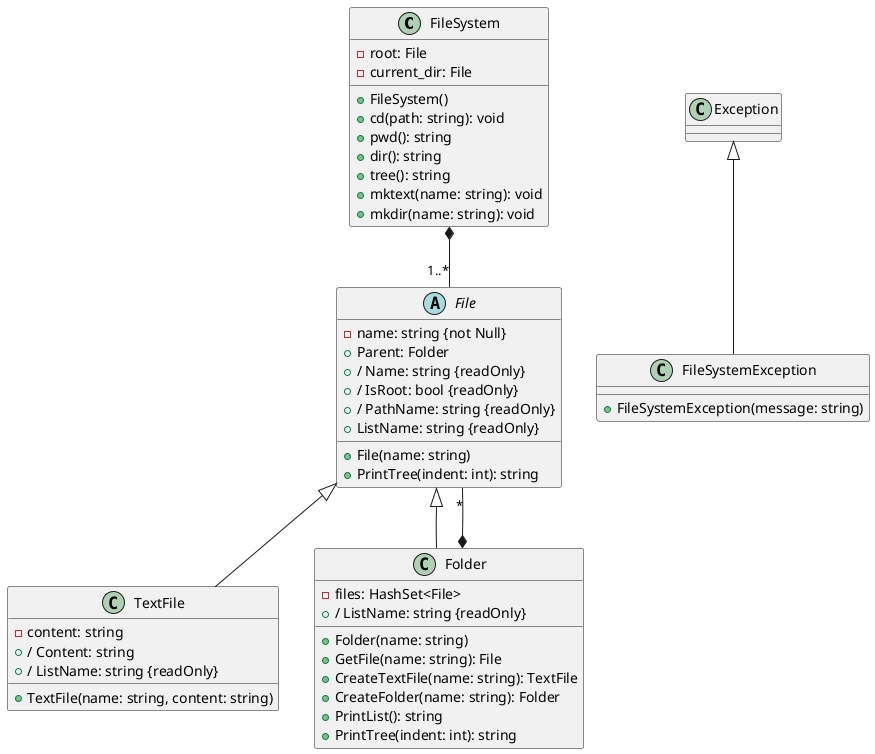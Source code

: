 ﻿@startuml

class FileSystem {
- root: File
- current_dir: File
+ FileSystem()
+ cd(path: string): void
+ pwd(): string
+ dir(): string
+ tree(): string
+ mktext(name: string): void
+ mkdir(name: string): void
}

abstract class File {
- name: string {not Null}
+ Parent: Folder
+ / Name: string {readOnly}
+ / IsRoot: bool {readOnly}
+ / PathName: string {readOnly}
+ ListName: string {readOnly}
+ File(name: string)
+ PrintTree(indent: int): string
}

class TextFile {
- content: string
+/ Content: string
+/ ListName: string {readOnly}
+ TextFile(name: string, content: string)
}

class Folder{
- files: HashSet<File>
+/ ListName: string {readOnly}
+ Folder(name: string)
+ GetFile(name: string): File
+ CreateTextFile(name: string): TextFile
+ CreateFolder(name: string): Folder
+ PrintList(): string
+ PrintTree(indent: int): string
}

class FileSystemException {
+ FileSystemException(message: string)
}

File <|-- TextFile
File <|-- Folder
FileSystem *--  "1..*" File
Exception <|-- FileSystemException
Folder *-- "*" File

@enduml